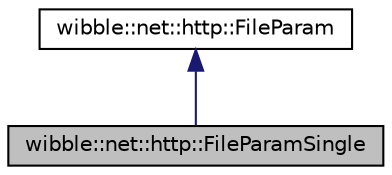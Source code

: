 digraph G
{
  edge [fontname="Helvetica",fontsize="10",labelfontname="Helvetica",labelfontsize="10"];
  node [fontname="Helvetica",fontsize="10",shape=record];
  Node1 [label="wibble::net::http::FileParamSingle",height=0.2,width=0.4,color="black", fillcolor="grey75", style="filled" fontcolor="black"];
  Node2 -> Node1 [dir="back",color="midnightblue",fontsize="10",style="solid",fontname="Helvetica"];
  Node2 [label="wibble::net::http::FileParam",height=0.2,width=0.4,color="black", fillcolor="white", style="filled",URL="$structwibble_1_1net_1_1http_1_1FileParam.html",tooltip="File upload parameter."];
}
